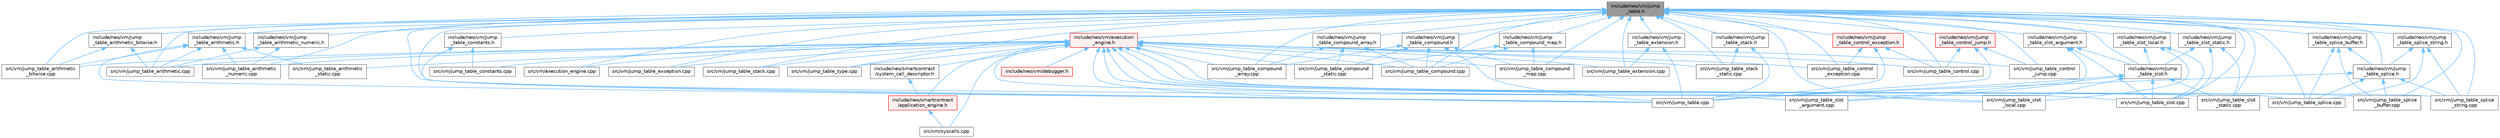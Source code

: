 digraph "include/neo/vm/jump_table.h"
{
 // LATEX_PDF_SIZE
  bgcolor="transparent";
  edge [fontname=Helvetica,fontsize=10,labelfontname=Helvetica,labelfontsize=10];
  node [fontname=Helvetica,fontsize=10,shape=box,height=0.2,width=0.4];
  Node1 [id="Node000001",label="include/neo/vm/jump\l_table.h",height=0.2,width=0.4,color="gray40", fillcolor="grey60", style="filled", fontcolor="black",tooltip=" "];
  Node1 -> Node2 [id="edge1_Node000001_Node000002",dir="back",color="steelblue1",style="solid",tooltip=" "];
  Node2 [id="Node000002",label="include/neo/vm/execution\l_engine.h",height=0.2,width=0.4,color="red", fillcolor="#FFF0F0", style="filled",URL="$execution__engine_8h.html",tooltip=" "];
  Node2 -> Node3 [id="edge2_Node000002_Node000003",dir="back",color="steelblue1",style="solid",tooltip=" "];
  Node3 [id="Node000003",label="include/neo/smartcontract\l/application_engine.h",height=0.2,width=0.4,color="red", fillcolor="#FFF0F0", style="filled",URL="$application__engine_8h.html",tooltip=" "];
  Node3 -> Node145 [id="edge3_Node000003_Node000145",dir="back",color="steelblue1",style="solid",tooltip=" "];
  Node145 [id="Node000145",label="src/vm/syscalls.cpp",height=0.2,width=0.4,color="grey40", fillcolor="white", style="filled",URL="$syscalls_8cpp.html",tooltip=" "];
  Node2 -> Node146 [id="edge4_Node000002_Node000146",dir="back",color="steelblue1",style="solid",tooltip=" "];
  Node146 [id="Node000146",label="include/neo/smartcontract\l/system_call_descriptor.h",height=0.2,width=0.4,color="grey40", fillcolor="white", style="filled",URL="$system__call__descriptor_8h.html",tooltip=" "];
  Node146 -> Node3 [id="edge5_Node000146_Node000003",dir="back",color="steelblue1",style="solid",tooltip=" "];
  Node2 -> Node147 [id="edge6_Node000002_Node000147",dir="back",color="steelblue1",style="solid",tooltip=" "];
  Node147 [id="Node000147",label="include/neo/vm/debugger.h",height=0.2,width=0.4,color="red", fillcolor="#FFF0F0", style="filled",URL="$debugger_8h.html",tooltip=" "];
  Node2 -> Node149 [id="edge7_Node000002_Node000149",dir="back",color="steelblue1",style="solid",tooltip=" "];
  Node149 [id="Node000149",label="src/vm/execution_engine.cpp",height=0.2,width=0.4,color="grey40", fillcolor="white", style="filled",URL="$execution__engine_8cpp.html",tooltip=" "];
  Node2 -> Node150 [id="edge8_Node000002_Node000150",dir="back",color="steelblue1",style="solid",tooltip=" "];
  Node150 [id="Node000150",label="src/vm/jump_table.cpp",height=0.2,width=0.4,color="grey40", fillcolor="white", style="filled",URL="$jump__table_8cpp.html",tooltip=" "];
  Node2 -> Node151 [id="edge9_Node000002_Node000151",dir="back",color="steelblue1",style="solid",tooltip=" "];
  Node151 [id="Node000151",label="src/vm/jump_table_arithmetic.cpp",height=0.2,width=0.4,color="grey40", fillcolor="white", style="filled",URL="$jump__table__arithmetic_8cpp.html",tooltip=" "];
  Node2 -> Node152 [id="edge10_Node000002_Node000152",dir="back",color="steelblue1",style="solid",tooltip=" "];
  Node152 [id="Node000152",label="src/vm/jump_table_arithmetic\l_bitwise.cpp",height=0.2,width=0.4,color="grey40", fillcolor="white", style="filled",URL="$jump__table__arithmetic__bitwise_8cpp.html",tooltip=" "];
  Node2 -> Node153 [id="edge11_Node000002_Node000153",dir="back",color="steelblue1",style="solid",tooltip=" "];
  Node153 [id="Node000153",label="src/vm/jump_table_arithmetic\l_numeric.cpp",height=0.2,width=0.4,color="grey40", fillcolor="white", style="filled",URL="$jump__table__arithmetic__numeric_8cpp.html",tooltip=" "];
  Node2 -> Node154 [id="edge12_Node000002_Node000154",dir="back",color="steelblue1",style="solid",tooltip=" "];
  Node154 [id="Node000154",label="src/vm/jump_table_arithmetic\l_static.cpp",height=0.2,width=0.4,color="grey40", fillcolor="white", style="filled",URL="$jump__table__arithmetic__static_8cpp.html",tooltip=" "];
  Node2 -> Node155 [id="edge13_Node000002_Node000155",dir="back",color="steelblue1",style="solid",tooltip=" "];
  Node155 [id="Node000155",label="src/vm/jump_table_compound.cpp",height=0.2,width=0.4,color="grey40", fillcolor="white", style="filled",URL="$jump__table__compound_8cpp.html",tooltip=" "];
  Node2 -> Node156 [id="edge14_Node000002_Node000156",dir="back",color="steelblue1",style="solid",tooltip=" "];
  Node156 [id="Node000156",label="src/vm/jump_table_compound\l_array.cpp",height=0.2,width=0.4,color="grey40", fillcolor="white", style="filled",URL="$jump__table__compound__array_8cpp.html",tooltip=" "];
  Node2 -> Node157 [id="edge15_Node000002_Node000157",dir="back",color="steelblue1",style="solid",tooltip=" "];
  Node157 [id="Node000157",label="src/vm/jump_table_compound\l_map.cpp",height=0.2,width=0.4,color="grey40", fillcolor="white", style="filled",URL="$jump__table__compound__map_8cpp.html",tooltip=" "];
  Node2 -> Node158 [id="edge16_Node000002_Node000158",dir="back",color="steelblue1",style="solid",tooltip=" "];
  Node158 [id="Node000158",label="src/vm/jump_table_compound\l_static.cpp",height=0.2,width=0.4,color="grey40", fillcolor="white", style="filled",URL="$jump__table__compound__static_8cpp.html",tooltip=" "];
  Node2 -> Node159 [id="edge17_Node000002_Node000159",dir="back",color="steelblue1",style="solid",tooltip=" "];
  Node159 [id="Node000159",label="src/vm/jump_table_constants.cpp",height=0.2,width=0.4,color="grey40", fillcolor="white", style="filled",URL="$jump__table__constants_8cpp.html",tooltip=" "];
  Node2 -> Node160 [id="edge18_Node000002_Node000160",dir="back",color="steelblue1",style="solid",tooltip=" "];
  Node160 [id="Node000160",label="src/vm/jump_table_control.cpp",height=0.2,width=0.4,color="grey40", fillcolor="white", style="filled",URL="$jump__table__control_8cpp.html",tooltip=" "];
  Node2 -> Node161 [id="edge19_Node000002_Node000161",dir="back",color="steelblue1",style="solid",tooltip=" "];
  Node161 [id="Node000161",label="src/vm/jump_table_control\l_exception.cpp",height=0.2,width=0.4,color="grey40", fillcolor="white", style="filled",URL="$jump__table__control__exception_8cpp.html",tooltip=" "];
  Node2 -> Node162 [id="edge20_Node000002_Node000162",dir="back",color="steelblue1",style="solid",tooltip=" "];
  Node162 [id="Node000162",label="src/vm/jump_table_control\l_jump.cpp",height=0.2,width=0.4,color="grey40", fillcolor="white", style="filled",URL="$jump__table__control__jump_8cpp.html",tooltip=" "];
  Node2 -> Node163 [id="edge21_Node000002_Node000163",dir="back",color="steelblue1",style="solid",tooltip=" "];
  Node163 [id="Node000163",label="src/vm/jump_table_exception.cpp",height=0.2,width=0.4,color="grey40", fillcolor="white", style="filled",URL="$jump__table__exception_8cpp.html",tooltip=" "];
  Node2 -> Node164 [id="edge22_Node000002_Node000164",dir="back",color="steelblue1",style="solid",tooltip=" "];
  Node164 [id="Node000164",label="src/vm/jump_table_extension.cpp",height=0.2,width=0.4,color="grey40", fillcolor="white", style="filled",URL="$jump__table__extension_8cpp.html",tooltip=" "];
  Node2 -> Node165 [id="edge23_Node000002_Node000165",dir="back",color="steelblue1",style="solid",tooltip=" "];
  Node165 [id="Node000165",label="src/vm/jump_table_slot.cpp",height=0.2,width=0.4,color="grey40", fillcolor="white", style="filled",URL="$jump__table__slot_8cpp.html",tooltip=" "];
  Node2 -> Node166 [id="edge24_Node000002_Node000166",dir="back",color="steelblue1",style="solid",tooltip=" "];
  Node166 [id="Node000166",label="src/vm/jump_table_slot\l_argument.cpp",height=0.2,width=0.4,color="grey40", fillcolor="white", style="filled",URL="$jump__table__slot__argument_8cpp.html",tooltip=" "];
  Node2 -> Node167 [id="edge25_Node000002_Node000167",dir="back",color="steelblue1",style="solid",tooltip=" "];
  Node167 [id="Node000167",label="src/vm/jump_table_slot\l_local.cpp",height=0.2,width=0.4,color="grey40", fillcolor="white", style="filled",URL="$jump__table__slot__local_8cpp.html",tooltip=" "];
  Node2 -> Node168 [id="edge26_Node000002_Node000168",dir="back",color="steelblue1",style="solid",tooltip=" "];
  Node168 [id="Node000168",label="src/vm/jump_table_slot\l_static.cpp",height=0.2,width=0.4,color="grey40", fillcolor="white", style="filled",URL="$jump__table__slot__static_8cpp.html",tooltip=" "];
  Node2 -> Node169 [id="edge27_Node000002_Node000169",dir="back",color="steelblue1",style="solid",tooltip=" "];
  Node169 [id="Node000169",label="src/vm/jump_table_splice.cpp",height=0.2,width=0.4,color="grey40", fillcolor="white", style="filled",URL="$jump__table__splice_8cpp.html",tooltip=" "];
  Node2 -> Node170 [id="edge28_Node000002_Node000170",dir="back",color="steelblue1",style="solid",tooltip=" "];
  Node170 [id="Node000170",label="src/vm/jump_table_splice\l_buffer.cpp",height=0.2,width=0.4,color="grey40", fillcolor="white", style="filled",URL="$jump__table__splice__buffer_8cpp.html",tooltip=" "];
  Node2 -> Node171 [id="edge29_Node000002_Node000171",dir="back",color="steelblue1",style="solid",tooltip=" "];
  Node171 [id="Node000171",label="src/vm/jump_table_splice\l_string.cpp",height=0.2,width=0.4,color="grey40", fillcolor="white", style="filled",URL="$jump__table__splice__string_8cpp.html",tooltip=" "];
  Node2 -> Node172 [id="edge30_Node000002_Node000172",dir="back",color="steelblue1",style="solid",tooltip=" "];
  Node172 [id="Node000172",label="src/vm/jump_table_stack.cpp",height=0.2,width=0.4,color="grey40", fillcolor="white", style="filled",URL="$jump__table__stack_8cpp.html",tooltip=" "];
  Node2 -> Node173 [id="edge31_Node000002_Node000173",dir="back",color="steelblue1",style="solid",tooltip=" "];
  Node173 [id="Node000173",label="src/vm/jump_table_stack\l_static.cpp",height=0.2,width=0.4,color="grey40", fillcolor="white", style="filled",URL="$jump__table__stack__static_8cpp.html",tooltip=" "];
  Node2 -> Node174 [id="edge32_Node000002_Node000174",dir="back",color="steelblue1",style="solid",tooltip=" "];
  Node174 [id="Node000174",label="src/vm/jump_table_type.cpp",height=0.2,width=0.4,color="grey40", fillcolor="white", style="filled",URL="$jump__table__type_8cpp.html",tooltip=" "];
  Node2 -> Node145 [id="edge33_Node000002_Node000145",dir="back",color="steelblue1",style="solid",tooltip=" "];
  Node1 -> Node176 [id="edge34_Node000001_Node000176",dir="back",color="steelblue1",style="solid",tooltip=" "];
  Node176 [id="Node000176",label="include/neo/vm/jump\l_table_arithmetic.h",height=0.2,width=0.4,color="grey40", fillcolor="white", style="filled",URL="$jump__table__arithmetic_8h.html",tooltip=" "];
  Node176 -> Node150 [id="edge35_Node000176_Node000150",dir="back",color="steelblue1",style="solid",tooltip=" "];
  Node176 -> Node151 [id="edge36_Node000176_Node000151",dir="back",color="steelblue1",style="solid",tooltip=" "];
  Node176 -> Node152 [id="edge37_Node000176_Node000152",dir="back",color="steelblue1",style="solid",tooltip=" "];
  Node176 -> Node153 [id="edge38_Node000176_Node000153",dir="back",color="steelblue1",style="solid",tooltip=" "];
  Node176 -> Node154 [id="edge39_Node000176_Node000154",dir="back",color="steelblue1",style="solid",tooltip=" "];
  Node1 -> Node177 [id="edge40_Node000001_Node000177",dir="back",color="steelblue1",style="solid",tooltip=" "];
  Node177 [id="Node000177",label="include/neo/vm/jump\l_table_arithmetic_bitwise.h",height=0.2,width=0.4,color="grey40", fillcolor="white", style="filled",URL="$jump__table__arithmetic__bitwise_8h.html",tooltip=" "];
  Node177 -> Node151 [id="edge41_Node000177_Node000151",dir="back",color="steelblue1",style="solid",tooltip=" "];
  Node177 -> Node152 [id="edge42_Node000177_Node000152",dir="back",color="steelblue1",style="solid",tooltip=" "];
  Node1 -> Node178 [id="edge43_Node000001_Node000178",dir="back",color="steelblue1",style="solid",tooltip=" "];
  Node178 [id="Node000178",label="include/neo/vm/jump\l_table_arithmetic_numeric.h",height=0.2,width=0.4,color="grey40", fillcolor="white", style="filled",URL="$jump__table__arithmetic__numeric_8h.html",tooltip=" "];
  Node178 -> Node151 [id="edge44_Node000178_Node000151",dir="back",color="steelblue1",style="solid",tooltip=" "];
  Node178 -> Node153 [id="edge45_Node000178_Node000153",dir="back",color="steelblue1",style="solid",tooltip=" "];
  Node1 -> Node179 [id="edge46_Node000001_Node000179",dir="back",color="steelblue1",style="solid",tooltip=" "];
  Node179 [id="Node000179",label="include/neo/vm/jump\l_table_compound.h",height=0.2,width=0.4,color="grey40", fillcolor="white", style="filled",URL="$jump__table__compound_8h.html",tooltip=" "];
  Node179 -> Node150 [id="edge47_Node000179_Node000150",dir="back",color="steelblue1",style="solid",tooltip=" "];
  Node179 -> Node155 [id="edge48_Node000179_Node000155",dir="back",color="steelblue1",style="solid",tooltip=" "];
  Node179 -> Node156 [id="edge49_Node000179_Node000156",dir="back",color="steelblue1",style="solid",tooltip=" "];
  Node179 -> Node157 [id="edge50_Node000179_Node000157",dir="back",color="steelblue1",style="solid",tooltip=" "];
  Node179 -> Node158 [id="edge51_Node000179_Node000158",dir="back",color="steelblue1",style="solid",tooltip=" "];
  Node1 -> Node180 [id="edge52_Node000001_Node000180",dir="back",color="steelblue1",style="solid",tooltip=" "];
  Node180 [id="Node000180",label="include/neo/vm/jump\l_table_compound_array.h",height=0.2,width=0.4,color="grey40", fillcolor="white", style="filled",URL="$jump__table__compound__array_8h.html",tooltip=" "];
  Node180 -> Node155 [id="edge53_Node000180_Node000155",dir="back",color="steelblue1",style="solid",tooltip=" "];
  Node180 -> Node156 [id="edge54_Node000180_Node000156",dir="back",color="steelblue1",style="solid",tooltip=" "];
  Node180 -> Node158 [id="edge55_Node000180_Node000158",dir="back",color="steelblue1",style="solid",tooltip=" "];
  Node1 -> Node181 [id="edge56_Node000001_Node000181",dir="back",color="steelblue1",style="solid",tooltip=" "];
  Node181 [id="Node000181",label="include/neo/vm/jump\l_table_compound_map.h",height=0.2,width=0.4,color="grey40", fillcolor="white", style="filled",URL="$jump__table__compound__map_8h.html",tooltip=" "];
  Node181 -> Node155 [id="edge57_Node000181_Node000155",dir="back",color="steelblue1",style="solid",tooltip=" "];
  Node181 -> Node157 [id="edge58_Node000181_Node000157",dir="back",color="steelblue1",style="solid",tooltip=" "];
  Node181 -> Node158 [id="edge59_Node000181_Node000158",dir="back",color="steelblue1",style="solid",tooltip=" "];
  Node1 -> Node182 [id="edge60_Node000001_Node000182",dir="back",color="steelblue1",style="solid",tooltip=" "];
  Node182 [id="Node000182",label="include/neo/vm/jump\l_table_constants.h",height=0.2,width=0.4,color="grey40", fillcolor="white", style="filled",URL="$jump__table__constants_8h.html",tooltip=" "];
  Node182 -> Node150 [id="edge61_Node000182_Node000150",dir="back",color="steelblue1",style="solid",tooltip=" "];
  Node182 -> Node159 [id="edge62_Node000182_Node000159",dir="back",color="steelblue1",style="solid",tooltip=" "];
  Node1 -> Node183 [id="edge63_Node000001_Node000183",dir="back",color="steelblue1",style="solid",tooltip=" "];
  Node183 [id="Node000183",label="include/neo/vm/jump\l_table_control_exception.h",height=0.2,width=0.4,color="red", fillcolor="#FFF0F0", style="filled",URL="$jump__table__control__exception_8h.html",tooltip=" "];
  Node183 -> Node150 [id="edge64_Node000183_Node000150",dir="back",color="steelblue1",style="solid",tooltip=" "];
  Node183 -> Node160 [id="edge65_Node000183_Node000160",dir="back",color="steelblue1",style="solid",tooltip=" "];
  Node183 -> Node161 [id="edge66_Node000183_Node000161",dir="back",color="steelblue1",style="solid",tooltip=" "];
  Node1 -> Node185 [id="edge67_Node000001_Node000185",dir="back",color="steelblue1",style="solid",tooltip=" "];
  Node185 [id="Node000185",label="include/neo/vm/jump\l_table_control_jump.h",height=0.2,width=0.4,color="red", fillcolor="#FFF0F0", style="filled",URL="$jump__table__control__jump_8h.html",tooltip=" "];
  Node185 -> Node150 [id="edge68_Node000185_Node000150",dir="back",color="steelblue1",style="solid",tooltip=" "];
  Node185 -> Node160 [id="edge69_Node000185_Node000160",dir="back",color="steelblue1",style="solid",tooltip=" "];
  Node185 -> Node162 [id="edge70_Node000185_Node000162",dir="back",color="steelblue1",style="solid",tooltip=" "];
  Node1 -> Node186 [id="edge71_Node000001_Node000186",dir="back",color="steelblue1",style="solid",tooltip=" "];
  Node186 [id="Node000186",label="include/neo/vm/jump\l_table_extension.h",height=0.2,width=0.4,color="grey40", fillcolor="white", style="filled",URL="$jump__table__extension_8h.html",tooltip=" "];
  Node186 -> Node150 [id="edge72_Node000186_Node000150",dir="back",color="steelblue1",style="solid",tooltip=" "];
  Node186 -> Node164 [id="edge73_Node000186_Node000164",dir="back",color="steelblue1",style="solid",tooltip=" "];
  Node1 -> Node187 [id="edge74_Node000001_Node000187",dir="back",color="steelblue1",style="solid",tooltip=" "];
  Node187 [id="Node000187",label="include/neo/vm/jump\l_table_slot.h",height=0.2,width=0.4,color="grey40", fillcolor="white", style="filled",URL="$jump__table__slot_8h.html",tooltip=" "];
  Node187 -> Node150 [id="edge75_Node000187_Node000150",dir="back",color="steelblue1",style="solid",tooltip=" "];
  Node187 -> Node165 [id="edge76_Node000187_Node000165",dir="back",color="steelblue1",style="solid",tooltip=" "];
  Node187 -> Node166 [id="edge77_Node000187_Node000166",dir="back",color="steelblue1",style="solid",tooltip=" "];
  Node187 -> Node167 [id="edge78_Node000187_Node000167",dir="back",color="steelblue1",style="solid",tooltip=" "];
  Node187 -> Node168 [id="edge79_Node000187_Node000168",dir="back",color="steelblue1",style="solid",tooltip=" "];
  Node1 -> Node188 [id="edge80_Node000001_Node000188",dir="back",color="steelblue1",style="solid",tooltip=" "];
  Node188 [id="Node000188",label="include/neo/vm/jump\l_table_slot_argument.h",height=0.2,width=0.4,color="grey40", fillcolor="white", style="filled",URL="$jump__table__slot__argument_8h.html",tooltip=" "];
  Node188 -> Node187 [id="edge81_Node000188_Node000187",dir="back",color="steelblue1",style="solid",tooltip=" "];
  Node188 -> Node165 [id="edge82_Node000188_Node000165",dir="back",color="steelblue1",style="solid",tooltip=" "];
  Node188 -> Node166 [id="edge83_Node000188_Node000166",dir="back",color="steelblue1",style="solid",tooltip=" "];
  Node1 -> Node189 [id="edge84_Node000001_Node000189",dir="back",color="steelblue1",style="solid",tooltip=" "];
  Node189 [id="Node000189",label="include/neo/vm/jump\l_table_slot_local.h",height=0.2,width=0.4,color="grey40", fillcolor="white", style="filled",URL="$jump__table__slot__local_8h.html",tooltip=" "];
  Node189 -> Node187 [id="edge85_Node000189_Node000187",dir="back",color="steelblue1",style="solid",tooltip=" "];
  Node189 -> Node165 [id="edge86_Node000189_Node000165",dir="back",color="steelblue1",style="solid",tooltip=" "];
  Node189 -> Node167 [id="edge87_Node000189_Node000167",dir="back",color="steelblue1",style="solid",tooltip=" "];
  Node1 -> Node190 [id="edge88_Node000001_Node000190",dir="back",color="steelblue1",style="solid",tooltip=" "];
  Node190 [id="Node000190",label="include/neo/vm/jump\l_table_slot_static.h",height=0.2,width=0.4,color="grey40", fillcolor="white", style="filled",URL="$jump__table__slot__static_8h.html",tooltip=" "];
  Node190 -> Node187 [id="edge89_Node000190_Node000187",dir="back",color="steelblue1",style="solid",tooltip=" "];
  Node190 -> Node165 [id="edge90_Node000190_Node000165",dir="back",color="steelblue1",style="solid",tooltip=" "];
  Node190 -> Node168 [id="edge91_Node000190_Node000168",dir="back",color="steelblue1",style="solid",tooltip=" "];
  Node1 -> Node191 [id="edge92_Node000001_Node000191",dir="back",color="steelblue1",style="solid",tooltip=" "];
  Node191 [id="Node000191",label="include/neo/vm/jump\l_table_splice.h",height=0.2,width=0.4,color="grey40", fillcolor="white", style="filled",URL="$jump__table__splice_8h.html",tooltip=" "];
  Node191 -> Node150 [id="edge93_Node000191_Node000150",dir="back",color="steelblue1",style="solid",tooltip=" "];
  Node191 -> Node169 [id="edge94_Node000191_Node000169",dir="back",color="steelblue1",style="solid",tooltip=" "];
  Node191 -> Node170 [id="edge95_Node000191_Node000170",dir="back",color="steelblue1",style="solid",tooltip=" "];
  Node191 -> Node171 [id="edge96_Node000191_Node000171",dir="back",color="steelblue1",style="solid",tooltip=" "];
  Node1 -> Node192 [id="edge97_Node000001_Node000192",dir="back",color="steelblue1",style="solid",tooltip=" "];
  Node192 [id="Node000192",label="include/neo/vm/jump\l_table_splice_buffer.h",height=0.2,width=0.4,color="grey40", fillcolor="white", style="filled",URL="$jump__table__splice__buffer_8h.html",tooltip=" "];
  Node192 -> Node191 [id="edge98_Node000192_Node000191",dir="back",color="steelblue1",style="solid",tooltip=" "];
  Node192 -> Node169 [id="edge99_Node000192_Node000169",dir="back",color="steelblue1",style="solid",tooltip=" "];
  Node192 -> Node170 [id="edge100_Node000192_Node000170",dir="back",color="steelblue1",style="solid",tooltip=" "];
  Node1 -> Node193 [id="edge101_Node000001_Node000193",dir="back",color="steelblue1",style="solid",tooltip=" "];
  Node193 [id="Node000193",label="include/neo/vm/jump\l_table_splice_string.h",height=0.2,width=0.4,color="grey40", fillcolor="white", style="filled",URL="$jump__table__splice__string_8h.html",tooltip=" "];
  Node193 -> Node191 [id="edge102_Node000193_Node000191",dir="back",color="steelblue1",style="solid",tooltip=" "];
  Node193 -> Node169 [id="edge103_Node000193_Node000169",dir="back",color="steelblue1",style="solid",tooltip=" "];
  Node193 -> Node171 [id="edge104_Node000193_Node000171",dir="back",color="steelblue1",style="solid",tooltip=" "];
  Node1 -> Node194 [id="edge105_Node000001_Node000194",dir="back",color="steelblue1",style="solid",tooltip=" "];
  Node194 [id="Node000194",label="include/neo/vm/jump\l_table_stack.h",height=0.2,width=0.4,color="grey40", fillcolor="white", style="filled",URL="$jump__table__stack_8h.html",tooltip=" "];
  Node194 -> Node150 [id="edge106_Node000194_Node000150",dir="back",color="steelblue1",style="solid",tooltip=" "];
  Node194 -> Node173 [id="edge107_Node000194_Node000173",dir="back",color="steelblue1",style="solid",tooltip=" "];
  Node1 -> Node149 [id="edge108_Node000001_Node000149",dir="back",color="steelblue1",style="solid",tooltip=" "];
  Node1 -> Node150 [id="edge109_Node000001_Node000150",dir="back",color="steelblue1",style="solid",tooltip=" "];
  Node1 -> Node151 [id="edge110_Node000001_Node000151",dir="back",color="steelblue1",style="solid",tooltip=" "];
  Node1 -> Node152 [id="edge111_Node000001_Node000152",dir="back",color="steelblue1",style="solid",tooltip=" "];
  Node1 -> Node153 [id="edge112_Node000001_Node000153",dir="back",color="steelblue1",style="solid",tooltip=" "];
  Node1 -> Node155 [id="edge113_Node000001_Node000155",dir="back",color="steelblue1",style="solid",tooltip=" "];
  Node1 -> Node156 [id="edge114_Node000001_Node000156",dir="back",color="steelblue1",style="solid",tooltip=" "];
  Node1 -> Node157 [id="edge115_Node000001_Node000157",dir="back",color="steelblue1",style="solid",tooltip=" "];
  Node1 -> Node160 [id="edge116_Node000001_Node000160",dir="back",color="steelblue1",style="solid",tooltip=" "];
  Node1 -> Node161 [id="edge117_Node000001_Node000161",dir="back",color="steelblue1",style="solid",tooltip=" "];
  Node1 -> Node162 [id="edge118_Node000001_Node000162",dir="back",color="steelblue1",style="solid",tooltip=" "];
  Node1 -> Node163 [id="edge119_Node000001_Node000163",dir="back",color="steelblue1",style="solid",tooltip=" "];
  Node1 -> Node164 [id="edge120_Node000001_Node000164",dir="back",color="steelblue1",style="solid",tooltip=" "];
  Node1 -> Node165 [id="edge121_Node000001_Node000165",dir="back",color="steelblue1",style="solid",tooltip=" "];
  Node1 -> Node166 [id="edge122_Node000001_Node000166",dir="back",color="steelblue1",style="solid",tooltip=" "];
  Node1 -> Node167 [id="edge123_Node000001_Node000167",dir="back",color="steelblue1",style="solid",tooltip=" "];
  Node1 -> Node168 [id="edge124_Node000001_Node000168",dir="back",color="steelblue1",style="solid",tooltip=" "];
  Node1 -> Node169 [id="edge125_Node000001_Node000169",dir="back",color="steelblue1",style="solid",tooltip=" "];
  Node1 -> Node170 [id="edge126_Node000001_Node000170",dir="back",color="steelblue1",style="solid",tooltip=" "];
  Node1 -> Node171 [id="edge127_Node000001_Node000171",dir="back",color="steelblue1",style="solid",tooltip=" "];
  Node1 -> Node172 [id="edge128_Node000001_Node000172",dir="back",color="steelblue1",style="solid",tooltip=" "];
  Node1 -> Node173 [id="edge129_Node000001_Node000173",dir="back",color="steelblue1",style="solid",tooltip=" "];
  Node1 -> Node174 [id="edge130_Node000001_Node000174",dir="back",color="steelblue1",style="solid",tooltip=" "];
}
